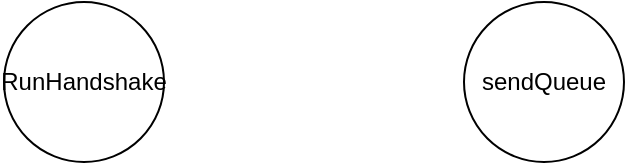 <mxfile version="14.5.1" type="device"><diagram id="hACSl3yDruF6nTbhE6G3" name="第 1 页"><mxGraphModel dx="1106" dy="768" grid="1" gridSize="10" guides="1" tooltips="1" connect="1" arrows="1" fold="1" page="1" pageScale="1" pageWidth="827" pageHeight="1169" math="0" shadow="0"><root><mxCell id="0"/><mxCell id="1" parent="0"/><mxCell id="iOfXpXrNh-c4i1eZydry-1" value="RunHandshake" style="ellipse;whiteSpace=wrap;html=1;aspect=fixed;" vertex="1" parent="1"><mxGeometry x="250" y="360" width="80" height="80" as="geometry"/></mxCell><mxCell id="iOfXpXrNh-c4i1eZydry-2" value="sendQueue" style="ellipse;whiteSpace=wrap;html=1;aspect=fixed;" vertex="1" parent="1"><mxGeometry x="480" y="360" width="80" height="80" as="geometry"/></mxCell></root></mxGraphModel></diagram></mxfile>